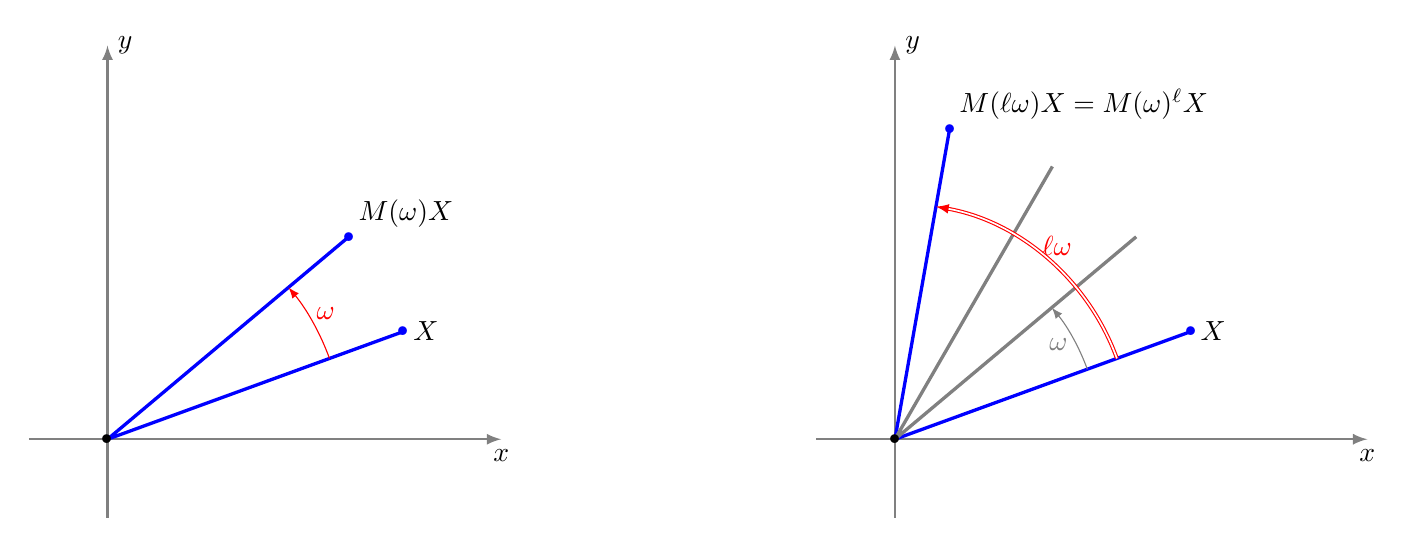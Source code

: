 ﻿\begin{tikzpicture}[scale=2]

\begin{scope}
% Axes
     \draw[->,>=latex,thick, gray] (-0.5,0)--(2.5,0) node[below,black] {$x$};
     \draw[->,>=latex,thick, gray] (0,-0.5)--(0,2.5) node[right,black] {$y$};

\coordinate  (P) at (20:2);
 \coordinate (Q) at (40:2);

\node[right] at (P) {$X$};
\node[above right] at (Q) {$M(\omega)X$};
\node[below left] at (0,0) {};

\draw[very thick, blue] 
  (0,0)--(P)
  (0,0)--(Q)
;

\node[blue, scale=3] at (P) {.};
\node[blue, scale=3] at (Q) {.};
\node[scale=3] at (0,0) {.};

    \draw[->, >=latex, red] (20:1.5) arc(20:40:1.5) ;
    \node[red] at (30:1.6) {$\omega$};
\end{scope}

\begin{scope}[xshift=5cm]
% Axes
     \draw[->,>=latex,thick, gray] (-0.5,0)--(3,0) node[below,black] {$x$};
     \draw[->,>=latex,thick, gray] (0,-0.5)--(0,2.5) node[right,black] {$y$};

\coordinate (P) at (20:2);
\coordinate (Q) at (80:2);
\node[right] at (P) {$X$};
\node[above right] at (Q) {$M(\ell\omega)X = M(\omega)^\ell X$};

\node[below left] at (0,0) {};

\draw[very thick, blue] 
  (0,0)--(P)
  (0,0)--(Q)
;

\draw[very thick, gray] 
  (0,0)--(40:2)
  (0,0)--(60:2)
;

\node[blue, scale=3] at (P) {.};
\node[blue, scale=3] at (Q) {.};
\node[scale=3] at (0,0) {.};

    \draw[->, >=latex, gray] (20:1.3) arc(20:40:1.3) ;
    \node[gray] at (30:1.2) {$\omega$};

    \draw[double, ->, >=latex, red] (20:1.5) arc(20:80:1.5) ;
    \node[red] at (50:1.6) {$\ell\omega$};
\end{scope}

\end{tikzpicture}
